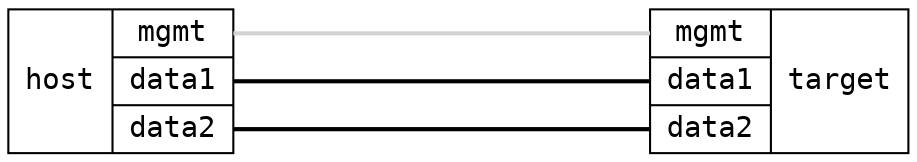 graph "1x3" {
	layout="neato";
	overlap="false";
	esep="+80";

	node [shape=record, fontname="DejaVu Sans Mono, Book"];
	edge [color="cornflowerblue", penwidth="2", fontname="DejaVu Serif, Book"];

	host [
		label="host | { <mgmt> mgmt | <data1> data1 | <data2> data2 }",
		pos="0,12!",
		requires="controller",
	];

	target [
		label="{ <mgmt> mgmt | <data1> data1 | <data2> data2 } | target",
		pos="10,12!",
		requires="infix",
	];

	host:mgmt -- target:mgmt [requires="mgmt", color="lightgray"]
	host:data1 -- target:data1 [color="black", requires="ieee-mc"]
	host:data2 -- target:data2 [color="black", requires="ieee-mc"]
}
